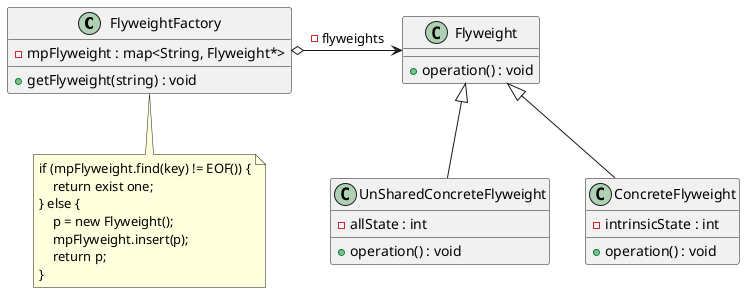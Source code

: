 @startuml

class FlyweightFactory {
    {field} -mpFlyweight : map<String, Flyweight*>
    {method} +getFlyweight(string) : void
}

class Flyweight {
    {method} +operation() : void
}

class ConcreteFlyweight {
    {field} -intrinsicState : int
    {method} +operation() : void
}

class UnSharedConcreteFlyweight {
    {field} -allState : int
    {method} +operation() : void
}

ConcreteFlyweight -up-|> Flyweight
UnSharedConcreteFlyweight -up-|> Flyweight

FlyweightFactory o-right-> Flyweight : -flyweights

note as n1
if (mpFlyweight.find(key) != EOF()) {
    return exist one;
} else {
    p = new Flyweight();
    mpFlyweight.insert(p);
    return p;
}
end note

FlyweightFactory .. n1


@enduml